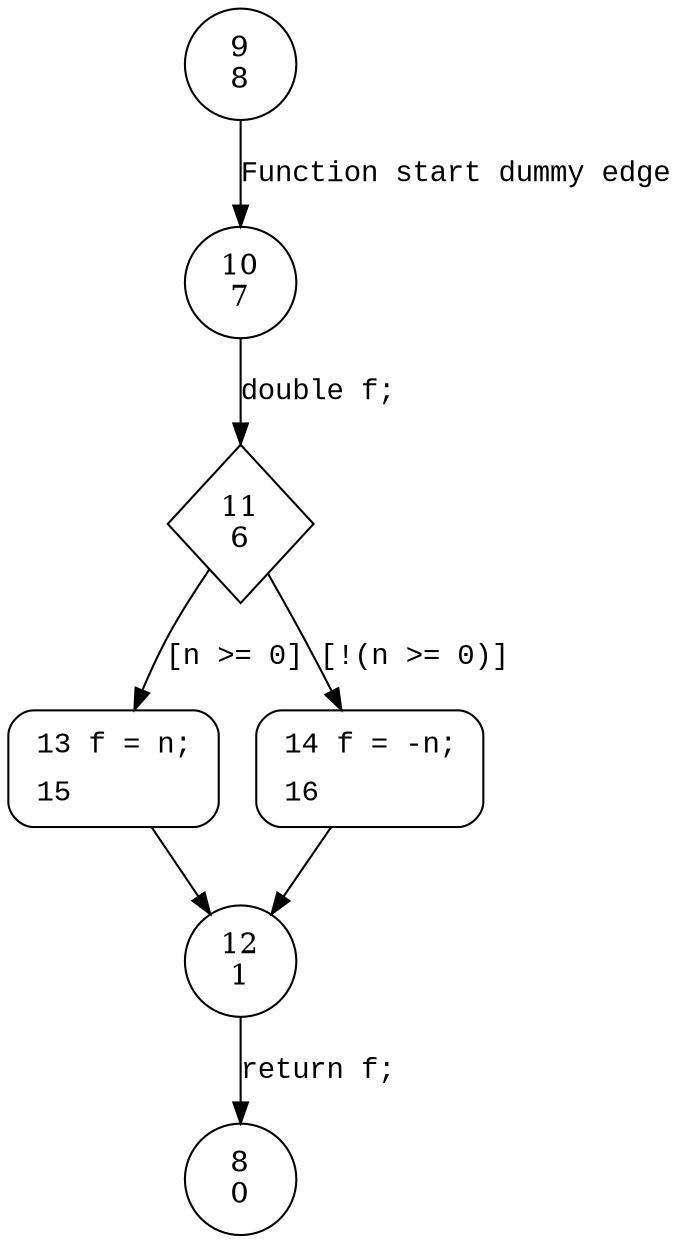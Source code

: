 digraph fabs {
9 [shape="circle" label="9\n8"]
10 [shape="circle" label="10\n7"]
11 [shape="diamond" label="11\n6"]
13 [shape="circle" label="13\n3"]
14 [shape="circle" label="14\n5"]
12 [shape="circle" label="12\n1"]
8 [shape="circle" label="8\n0"]
14 [style="filled,bold" penwidth="1" fillcolor="white" fontname="Courier New" shape="Mrecord" label=<<table border="0" cellborder="0" cellpadding="3" bgcolor="white"><tr><td align="right">14</td><td align="left">f = -n;</td></tr><tr><td align="right">16</td><td align="left"></td></tr></table>>]
14 -> 12[label=""]
13 [style="filled,bold" penwidth="1" fillcolor="white" fontname="Courier New" shape="Mrecord" label=<<table border="0" cellborder="0" cellpadding="3" bgcolor="white"><tr><td align="right">13</td><td align="left">f = n;</td></tr><tr><td align="right">15</td><td align="left"></td></tr></table>>]
13 -> 12[label=""]
9 -> 10 [label="Function start dummy edge" fontname="Courier New"]
11 -> 13 [label="[n >= 0]" fontname="Courier New"]
11 -> 14 [label="[!(n >= 0)]" fontname="Courier New"]
12 -> 8 [label="return f;" fontname="Courier New"]
10 -> 11 [label="double f;" fontname="Courier New"]
}